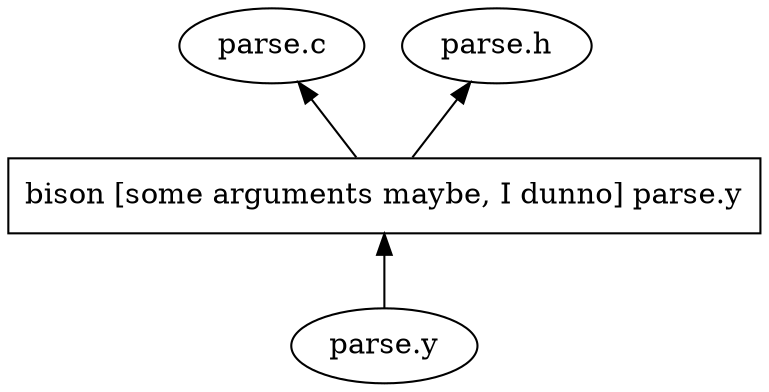 digraph G {
	parse_c [label="parse.c"];
	parse_h [label="parse.h"];
	parse_y [label="parse.y"];
	cmd [label="bison [some arguments maybe, I dunno] parse.y" shape="rectangle"];
	parse_c -> {cmd} [dir="back"];
	parse_h -> {cmd} [dir="back"];
	cmd -> parse_y [dir="back"];
}
